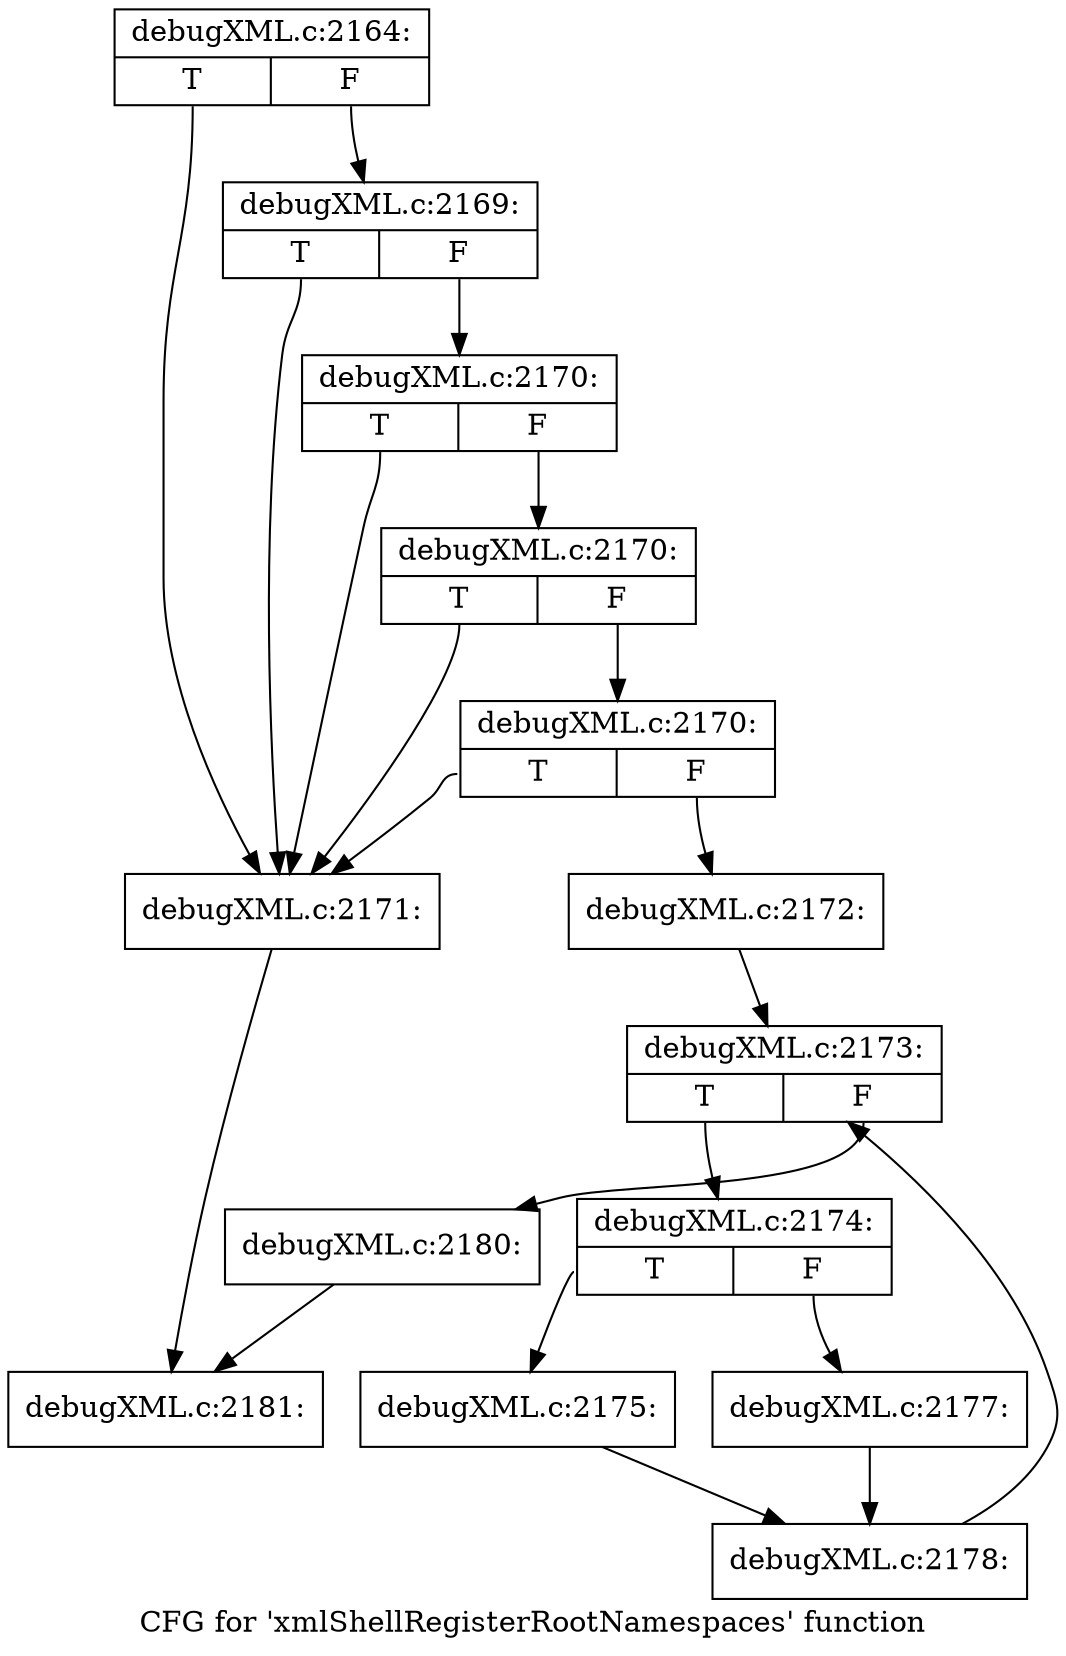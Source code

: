 digraph "CFG for 'xmlShellRegisterRootNamespaces' function" {
	label="CFG for 'xmlShellRegisterRootNamespaces' function";

	Node0x4baa290 [shape=record,label="{debugXML.c:2164:|{<s0>T|<s1>F}}"];
	Node0x4baa290:s0 -> Node0x4bac3a0;
	Node0x4baa290:s1 -> Node0x4bac5c0;
	Node0x4bac5c0 [shape=record,label="{debugXML.c:2169:|{<s0>T|<s1>F}}"];
	Node0x4bac5c0:s0 -> Node0x4bac3a0;
	Node0x4bac5c0:s1 -> Node0x4bac540;
	Node0x4bac540 [shape=record,label="{debugXML.c:2170:|{<s0>T|<s1>F}}"];
	Node0x4bac540:s0 -> Node0x4bac3a0;
	Node0x4bac540:s1 -> Node0x4bac4c0;
	Node0x4bac4c0 [shape=record,label="{debugXML.c:2170:|{<s0>T|<s1>F}}"];
	Node0x4bac4c0:s0 -> Node0x4bac3a0;
	Node0x4bac4c0:s1 -> Node0x4bac440;
	Node0x4bac440 [shape=record,label="{debugXML.c:2170:|{<s0>T|<s1>F}}"];
	Node0x4bac440:s0 -> Node0x4bac3a0;
	Node0x4bac440:s1 -> Node0x4bac3f0;
	Node0x4bac3a0 [shape=record,label="{debugXML.c:2171:}"];
	Node0x4bac3a0 -> Node0x4ba5d20;
	Node0x4bac3f0 [shape=record,label="{debugXML.c:2172:}"];
	Node0x4bac3f0 -> Node0x4bad8a0;
	Node0x4bad8a0 [shape=record,label="{debugXML.c:2173:|{<s0>T|<s1>F}}"];
	Node0x4bad8a0:s0 -> Node0x4badc90;
	Node0x4bad8a0:s1 -> Node0x4badac0;
	Node0x4badc90 [shape=record,label="{debugXML.c:2174:|{<s0>T|<s1>F}}"];
	Node0x4badc90:s0 -> Node0x4bade50;
	Node0x4badc90:s1 -> Node0x4badef0;
	Node0x4bade50 [shape=record,label="{debugXML.c:2175:}"];
	Node0x4bade50 -> Node0x4badea0;
	Node0x4badef0 [shape=record,label="{debugXML.c:2177:}"];
	Node0x4badef0 -> Node0x4badea0;
	Node0x4badea0 [shape=record,label="{debugXML.c:2178:}"];
	Node0x4badea0 -> Node0x4bad8a0;
	Node0x4badac0 [shape=record,label="{debugXML.c:2180:}"];
	Node0x4badac0 -> Node0x4ba5d20;
	Node0x4ba5d20 [shape=record,label="{debugXML.c:2181:}"];
}
